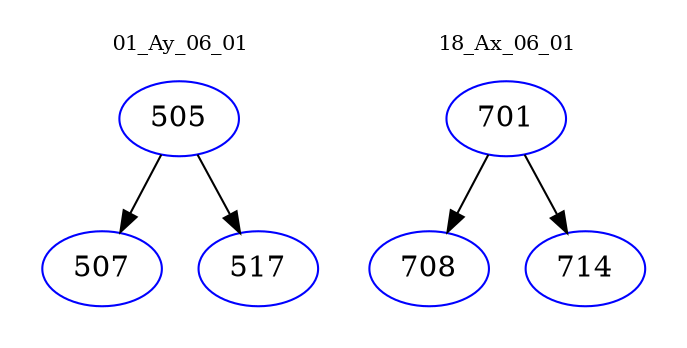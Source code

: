 digraph{
subgraph cluster_0 {
color = white
label = "01_Ay_06_01";
fontsize=10;
T0_505 [label="505", color="blue"]
T0_505 -> T0_507 [color="black"]
T0_507 [label="507", color="blue"]
T0_505 -> T0_517 [color="black"]
T0_517 [label="517", color="blue"]
}
subgraph cluster_1 {
color = white
label = "18_Ax_06_01";
fontsize=10;
T1_701 [label="701", color="blue"]
T1_701 -> T1_708 [color="black"]
T1_708 [label="708", color="blue"]
T1_701 -> T1_714 [color="black"]
T1_714 [label="714", color="blue"]
}
}
